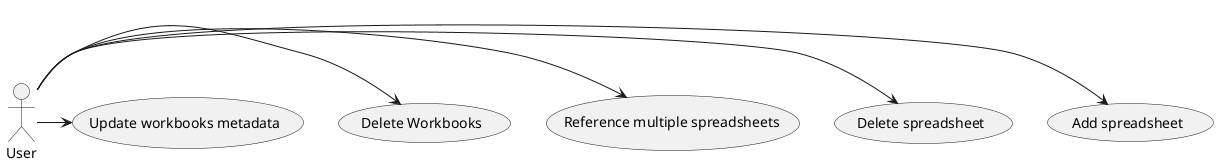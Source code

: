 @startuml  us.png
skinparam handwritten false
skinparam monochrome true
skinparam packageStyle rect
skinparam defaultFontName FG Virgil
skinparam shadowing false

User -> (Add spreadsheet)
User -> (Delete spreadsheet)
User -> (Reference multiple spreadsheets)
User -> (Delete Workbooks)
User -> (Update workbooks metadata)


@enduml
